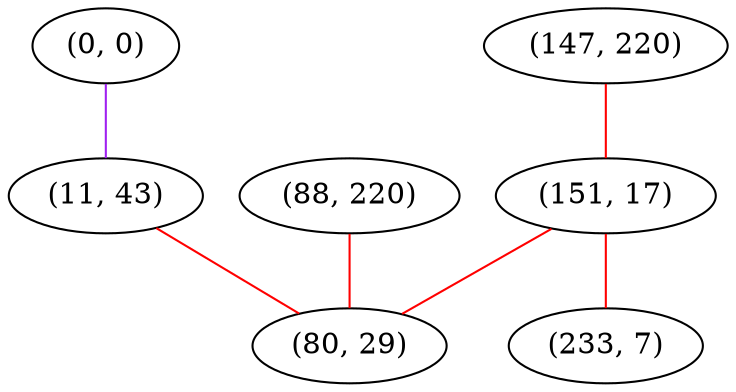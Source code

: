 graph "" {
"(0, 0)";
"(147, 220)";
"(11, 43)";
"(151, 17)";
"(88, 220)";
"(80, 29)";
"(233, 7)";
"(0, 0)" -- "(11, 43)"  [color=purple, key=0, weight=4];
"(147, 220)" -- "(151, 17)"  [color=red, key=0, weight=1];
"(11, 43)" -- "(80, 29)"  [color=red, key=0, weight=1];
"(151, 17)" -- "(80, 29)"  [color=red, key=0, weight=1];
"(151, 17)" -- "(233, 7)"  [color=red, key=0, weight=1];
"(88, 220)" -- "(80, 29)"  [color=red, key=0, weight=1];
}
